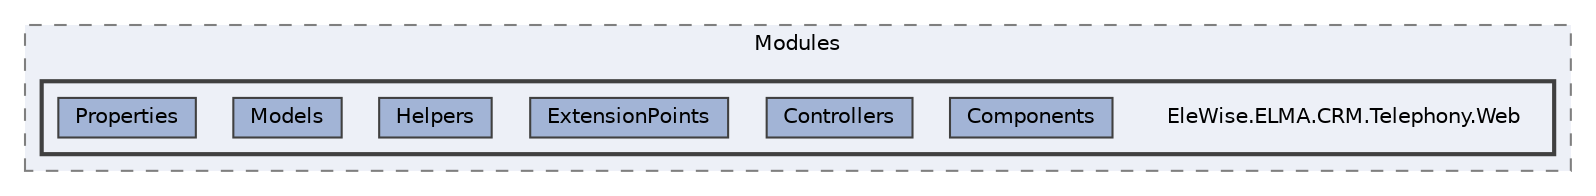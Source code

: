digraph "Web/Modules/EleWise.ELMA.CRM.Telephony.Web"
{
 // LATEX_PDF_SIZE
  bgcolor="transparent";
  edge [fontname=Helvetica,fontsize=10,labelfontname=Helvetica,labelfontsize=10];
  node [fontname=Helvetica,fontsize=10,shape=box,height=0.2,width=0.4];
  compound=true
  subgraph clusterdir_7ee4616d7792420b09aab8c4c7e23d47 {
    graph [ bgcolor="#edf0f7", pencolor="grey50", label="Modules", fontname=Helvetica,fontsize=10 style="filled,dashed", URL="dir_7ee4616d7792420b09aab8c4c7e23d47.html",tooltip=""]
  subgraph clusterdir_63c2ba1b2597c0d53c86bd5b9a482147 {
    graph [ bgcolor="#edf0f7", pencolor="grey25", label="", fontname=Helvetica,fontsize=10 style="filled,bold", URL="dir_63c2ba1b2597c0d53c86bd5b9a482147.html",tooltip=""]
    dir_63c2ba1b2597c0d53c86bd5b9a482147 [shape=plaintext, label="EleWise.ELMA.CRM.Telephony.Web"];
  dir_38787beb5d8c4b74d97a1cd1db5ca392 [label="Components", fillcolor="#a2b4d6", color="grey25", style="filled", URL="dir_38787beb5d8c4b74d97a1cd1db5ca392.html",tooltip=""];
  dir_486a2e7824eb1f06479e9c5675bea43b [label="Controllers", fillcolor="#a2b4d6", color="grey25", style="filled", URL="dir_486a2e7824eb1f06479e9c5675bea43b.html",tooltip=""];
  dir_094f0546a782a8ec1d6b4b2c198b60e1 [label="ExtensionPoints", fillcolor="#a2b4d6", color="grey25", style="filled", URL="dir_094f0546a782a8ec1d6b4b2c198b60e1.html",tooltip=""];
  dir_6892ea8c0ece21fc8e505eaba2cd083a [label="Helpers", fillcolor="#a2b4d6", color="grey25", style="filled", URL="dir_6892ea8c0ece21fc8e505eaba2cd083a.html",tooltip=""];
  dir_09198591657dbee78ee63a89f3b34d19 [label="Models", fillcolor="#a2b4d6", color="grey25", style="filled", URL="dir_09198591657dbee78ee63a89f3b34d19.html",tooltip=""];
  dir_2fea752707cc5b640c3eb1ce3b40848b [label="Properties", fillcolor="#a2b4d6", color="grey25", style="filled", URL="dir_2fea752707cc5b640c3eb1ce3b40848b.html",tooltip=""];
  }
  }
}
